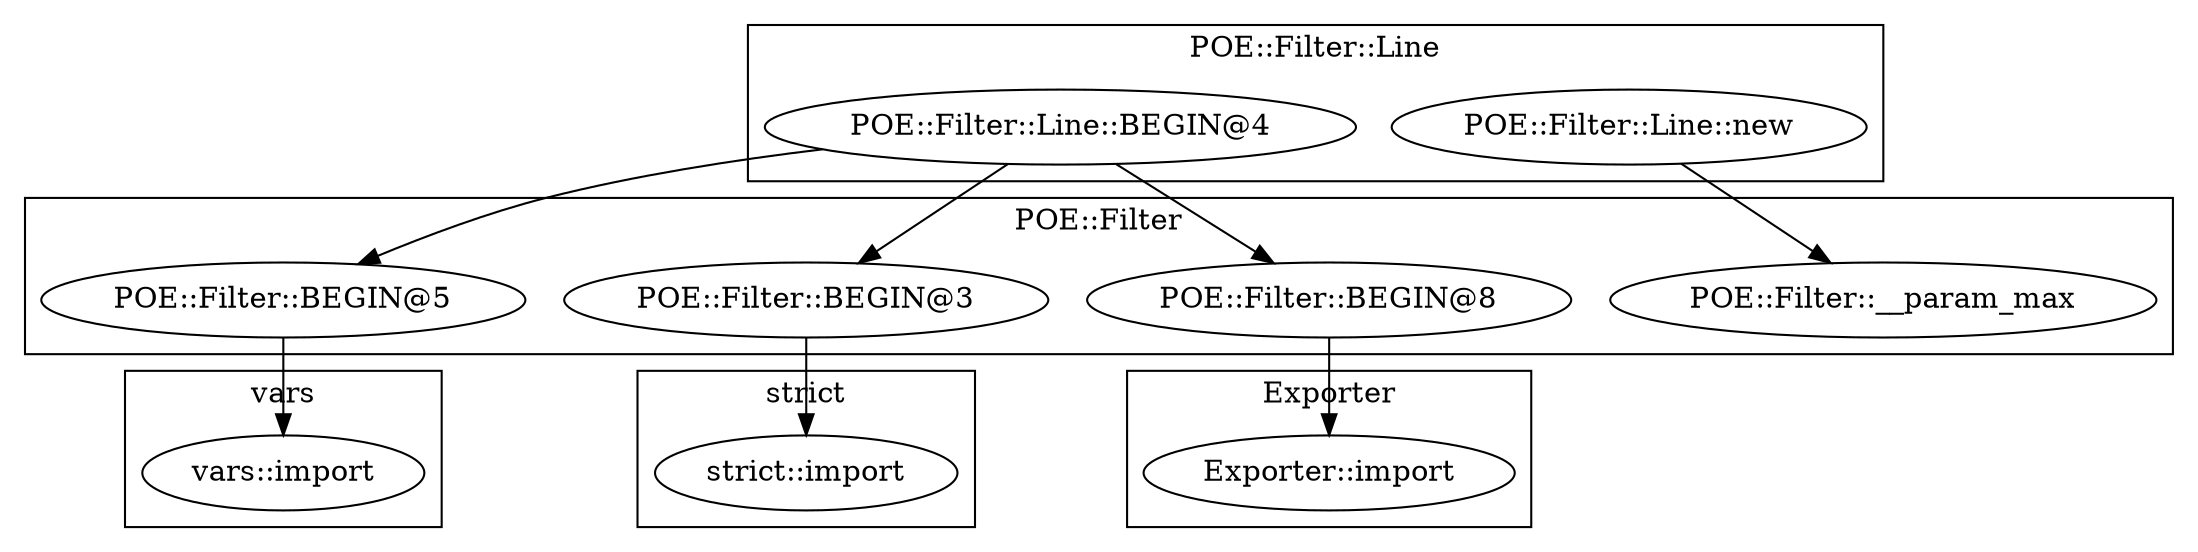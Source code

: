 digraph {
graph [overlap=false]
subgraph cluster_POE_Filter {
	label="POE::Filter";
	"POE::Filter::__param_max";
	"POE::Filter::BEGIN@5";
	"POE::Filter::BEGIN@3";
	"POE::Filter::BEGIN@8";
}
subgraph cluster_vars {
	label="vars";
	"vars::import";
}
subgraph cluster_POE_Filter_Line {
	label="POE::Filter::Line";
	"POE::Filter::Line::BEGIN@4";
	"POE::Filter::Line::new";
}
subgraph cluster_Exporter {
	label="Exporter";
	"Exporter::import";
}
subgraph cluster_strict {
	label="strict";
	"strict::import";
}
"POE::Filter::Line::new" -> "POE::Filter::__param_max";
"POE::Filter::BEGIN@5" -> "vars::import";
"POE::Filter::BEGIN@8" -> "Exporter::import";
"POE::Filter::Line::BEGIN@4" -> "POE::Filter::BEGIN@8";
"POE::Filter::Line::BEGIN@4" -> "POE::Filter::BEGIN@5";
"POE::Filter::Line::BEGIN@4" -> "POE::Filter::BEGIN@3";
"POE::Filter::BEGIN@3" -> "strict::import";
}
